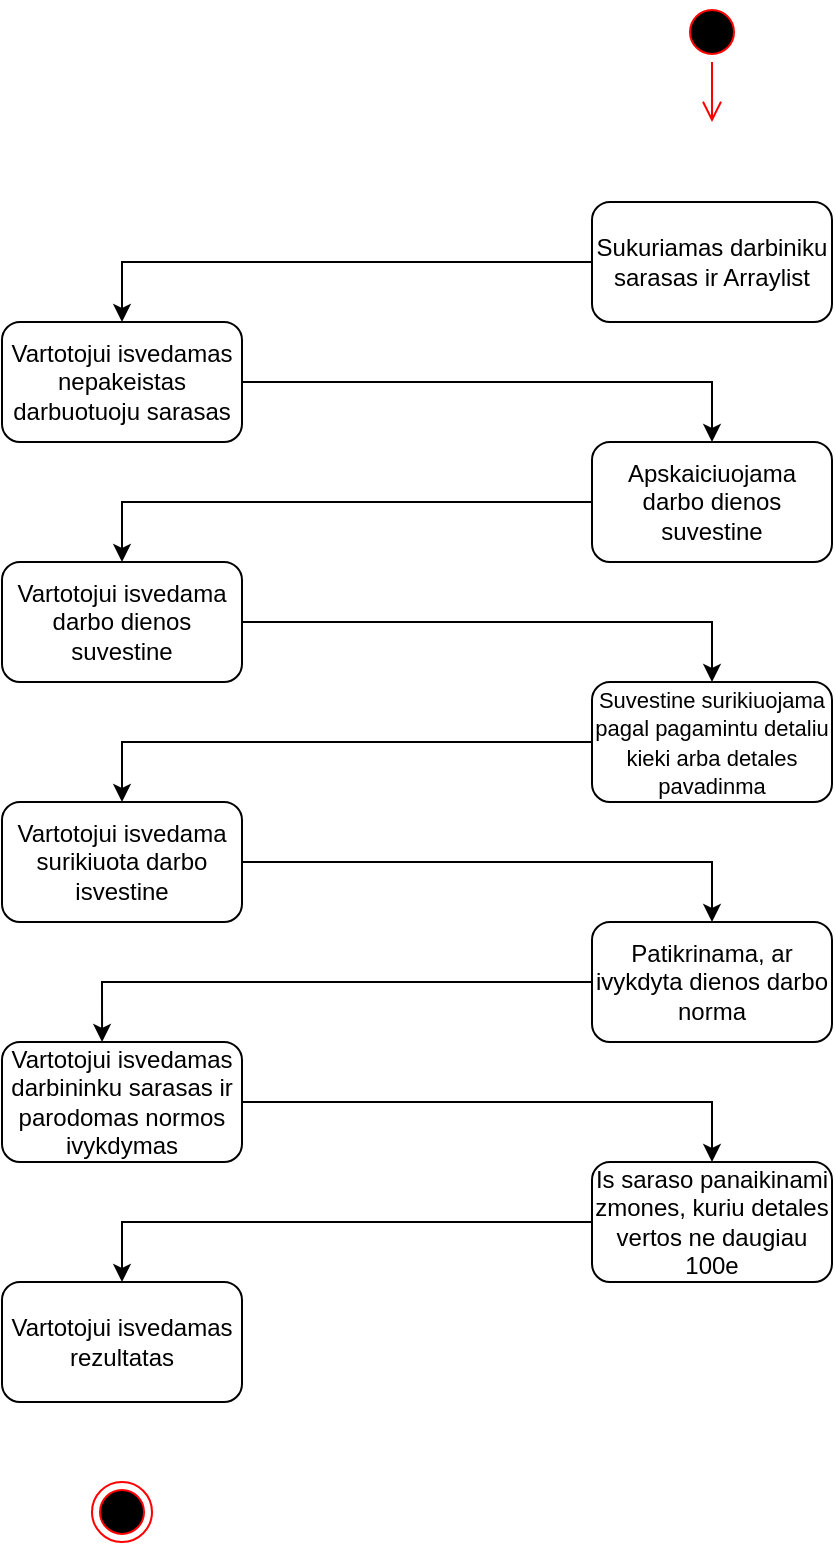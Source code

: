<mxfile version="12.3.9" type="device" pages="1"><diagram id="b2vndjr0kBkmdRND5nvk" name="Page-1"><mxGraphModel dx="460" dy="784" grid="1" gridSize="10" guides="1" tooltips="1" connect="1" arrows="1" fold="1" page="1" pageScale="1" pageWidth="827" pageHeight="1169" math="0" shadow="0"><root><mxCell id="0"/><mxCell id="1" parent="0"/><mxCell id="VvMhuBq-3K0DCMZpTmlT-4" value="" style="ellipse;html=1;shape=startState;fillColor=#000000;strokeColor=#ff0000;" vertex="1" parent="1"><mxGeometry x="650" y="60" width="30" height="30" as="geometry"/></mxCell><mxCell id="VvMhuBq-3K0DCMZpTmlT-5" value="" style="edgeStyle=orthogonalEdgeStyle;html=1;verticalAlign=bottom;endArrow=open;endSize=8;strokeColor=#ff0000;" edge="1" source="VvMhuBq-3K0DCMZpTmlT-4" parent="1"><mxGeometry relative="1" as="geometry"><mxPoint x="665" y="120" as="targetPoint"/><Array as="points"><mxPoint x="665" y="120"/><mxPoint x="665" y="120"/></Array></mxGeometry></mxCell><mxCell id="VvMhuBq-3K0DCMZpTmlT-6" value="" style="ellipse;html=1;shape=endState;fillColor=#000000;strokeColor=#ff0000;" vertex="1" parent="1"><mxGeometry x="355" y="800" width="30" height="30" as="geometry"/></mxCell><mxCell id="VvMhuBq-3K0DCMZpTmlT-17" style="edgeStyle=orthogonalEdgeStyle;rounded=0;orthogonalLoop=1;jettySize=auto;html=1;entryX=0.5;entryY=0;entryDx=0;entryDy=0;" edge="1" parent="1" source="VvMhuBq-3K0DCMZpTmlT-7" target="VvMhuBq-3K0DCMZpTmlT-8"><mxGeometry relative="1" as="geometry"/></mxCell><mxCell id="VvMhuBq-3K0DCMZpTmlT-7" value="Sukuriamas darbiniku sarasas ir Arraylist" style="rounded=1;whiteSpace=wrap;html=1;" vertex="1" parent="1"><mxGeometry x="605" y="160" width="120" height="60" as="geometry"/></mxCell><mxCell id="VvMhuBq-3K0DCMZpTmlT-18" style="edgeStyle=orthogonalEdgeStyle;rounded=0;orthogonalLoop=1;jettySize=auto;html=1;entryX=0.5;entryY=0;entryDx=0;entryDy=0;" edge="1" parent="1" source="VvMhuBq-3K0DCMZpTmlT-8" target="VvMhuBq-3K0DCMZpTmlT-9"><mxGeometry relative="1" as="geometry"/></mxCell><mxCell id="VvMhuBq-3K0DCMZpTmlT-8" value="Vartotojui isvedamas nepakeistas darbuotuoju sarasas" style="rounded=1;whiteSpace=wrap;html=1;" vertex="1" parent="1"><mxGeometry x="310" y="220" width="120" height="60" as="geometry"/></mxCell><mxCell id="VvMhuBq-3K0DCMZpTmlT-19" style="edgeStyle=orthogonalEdgeStyle;rounded=0;orthogonalLoop=1;jettySize=auto;html=1;entryX=0.5;entryY=0;entryDx=0;entryDy=0;" edge="1" parent="1" source="VvMhuBq-3K0DCMZpTmlT-9" target="VvMhuBq-3K0DCMZpTmlT-10"><mxGeometry relative="1" as="geometry"/></mxCell><mxCell id="VvMhuBq-3K0DCMZpTmlT-9" value="Apskaiciuojama darbo dienos suvestine&lt;br&gt;" style="rounded=1;whiteSpace=wrap;html=1;" vertex="1" parent="1"><mxGeometry x="605" y="280" width="120" height="60" as="geometry"/></mxCell><mxCell id="VvMhuBq-3K0DCMZpTmlT-20" style="edgeStyle=orthogonalEdgeStyle;rounded=0;orthogonalLoop=1;jettySize=auto;html=1;entryX=0.5;entryY=0;entryDx=0;entryDy=0;" edge="1" parent="1" source="VvMhuBq-3K0DCMZpTmlT-10" target="VvMhuBq-3K0DCMZpTmlT-11"><mxGeometry relative="1" as="geometry"/></mxCell><mxCell id="VvMhuBq-3K0DCMZpTmlT-10" value="Vartotojui isvedama darbo dienos suvestine" style="rounded=1;whiteSpace=wrap;html=1;" vertex="1" parent="1"><mxGeometry x="310" y="340" width="120" height="60" as="geometry"/></mxCell><mxCell id="VvMhuBq-3K0DCMZpTmlT-21" style="edgeStyle=orthogonalEdgeStyle;rounded=0;orthogonalLoop=1;jettySize=auto;html=1;entryX=0.5;entryY=0;entryDx=0;entryDy=0;" edge="1" parent="1" source="VvMhuBq-3K0DCMZpTmlT-11" target="VvMhuBq-3K0DCMZpTmlT-12"><mxGeometry relative="1" as="geometry"/></mxCell><mxCell id="VvMhuBq-3K0DCMZpTmlT-11" value="&lt;font style=&quot;font-size: 11px&quot;&gt;Suvestine surikiuojama pagal pagamintu detaliu kieki arba detales pavadinma&lt;/font&gt;" style="rounded=1;whiteSpace=wrap;html=1;" vertex="1" parent="1"><mxGeometry x="605" y="400" width="120" height="60" as="geometry"/></mxCell><mxCell id="VvMhuBq-3K0DCMZpTmlT-22" style="edgeStyle=orthogonalEdgeStyle;rounded=0;orthogonalLoop=1;jettySize=auto;html=1;entryX=0.5;entryY=0;entryDx=0;entryDy=0;" edge="1" parent="1" source="VvMhuBq-3K0DCMZpTmlT-12" target="VvMhuBq-3K0DCMZpTmlT-13"><mxGeometry relative="1" as="geometry"/></mxCell><mxCell id="VvMhuBq-3K0DCMZpTmlT-12" value="Vartotojui isvedama surikiuota darbo isvestine" style="rounded=1;whiteSpace=wrap;html=1;" vertex="1" parent="1"><mxGeometry x="310" y="460" width="120" height="60" as="geometry"/></mxCell><mxCell id="VvMhuBq-3K0DCMZpTmlT-23" style="edgeStyle=orthogonalEdgeStyle;rounded=0;orthogonalLoop=1;jettySize=auto;html=1;entryX=0.417;entryY=0;entryDx=0;entryDy=0;entryPerimeter=0;" edge="1" parent="1" source="VvMhuBq-3K0DCMZpTmlT-13" target="VvMhuBq-3K0DCMZpTmlT-14"><mxGeometry relative="1" as="geometry"/></mxCell><mxCell id="VvMhuBq-3K0DCMZpTmlT-13" value="Patikrinama, ar ivykdyta dienos darbo norma" style="rounded=1;whiteSpace=wrap;html=1;" vertex="1" parent="1"><mxGeometry x="605" y="520" width="120" height="60" as="geometry"/></mxCell><mxCell id="VvMhuBq-3K0DCMZpTmlT-24" style="edgeStyle=orthogonalEdgeStyle;rounded=0;orthogonalLoop=1;jettySize=auto;html=1;entryX=0.5;entryY=0;entryDx=0;entryDy=0;" edge="1" parent="1" source="VvMhuBq-3K0DCMZpTmlT-14" target="VvMhuBq-3K0DCMZpTmlT-15"><mxGeometry relative="1" as="geometry"/></mxCell><mxCell id="VvMhuBq-3K0DCMZpTmlT-14" value="Vartotojui isvedamas darbininku sarasas ir parodomas normos ivykdymas" style="rounded=1;whiteSpace=wrap;html=1;" vertex="1" parent="1"><mxGeometry x="310" y="580" width="120" height="60" as="geometry"/></mxCell><mxCell id="VvMhuBq-3K0DCMZpTmlT-25" style="edgeStyle=orthogonalEdgeStyle;rounded=0;orthogonalLoop=1;jettySize=auto;html=1;entryX=0.5;entryY=0;entryDx=0;entryDy=0;" edge="1" parent="1" source="VvMhuBq-3K0DCMZpTmlT-15" target="VvMhuBq-3K0DCMZpTmlT-16"><mxGeometry relative="1" as="geometry"/></mxCell><mxCell id="VvMhuBq-3K0DCMZpTmlT-15" value="Is saraso panaikinami zmones, kuriu detales vertos ne daugiau 100e" style="rounded=1;whiteSpace=wrap;html=1;" vertex="1" parent="1"><mxGeometry x="605" y="640" width="120" height="60" as="geometry"/></mxCell><mxCell id="VvMhuBq-3K0DCMZpTmlT-16" value="Vartotojui isvedamas rezultatas&lt;br&gt;" style="rounded=1;whiteSpace=wrap;html=1;" vertex="1" parent="1"><mxGeometry x="310" y="700" width="120" height="60" as="geometry"/></mxCell></root></mxGraphModel></diagram></mxfile>